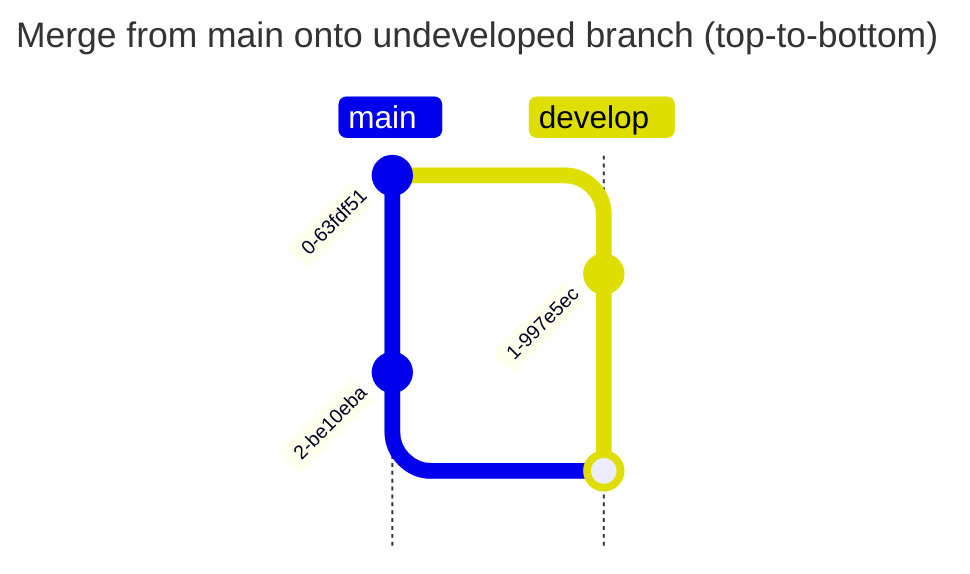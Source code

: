 ---
title: Merge from main onto undeveloped branch (top-to-bottom)
---
gitGraph TB:
commit
branch develop
commit
checkout main
commit
checkout develop
merge main